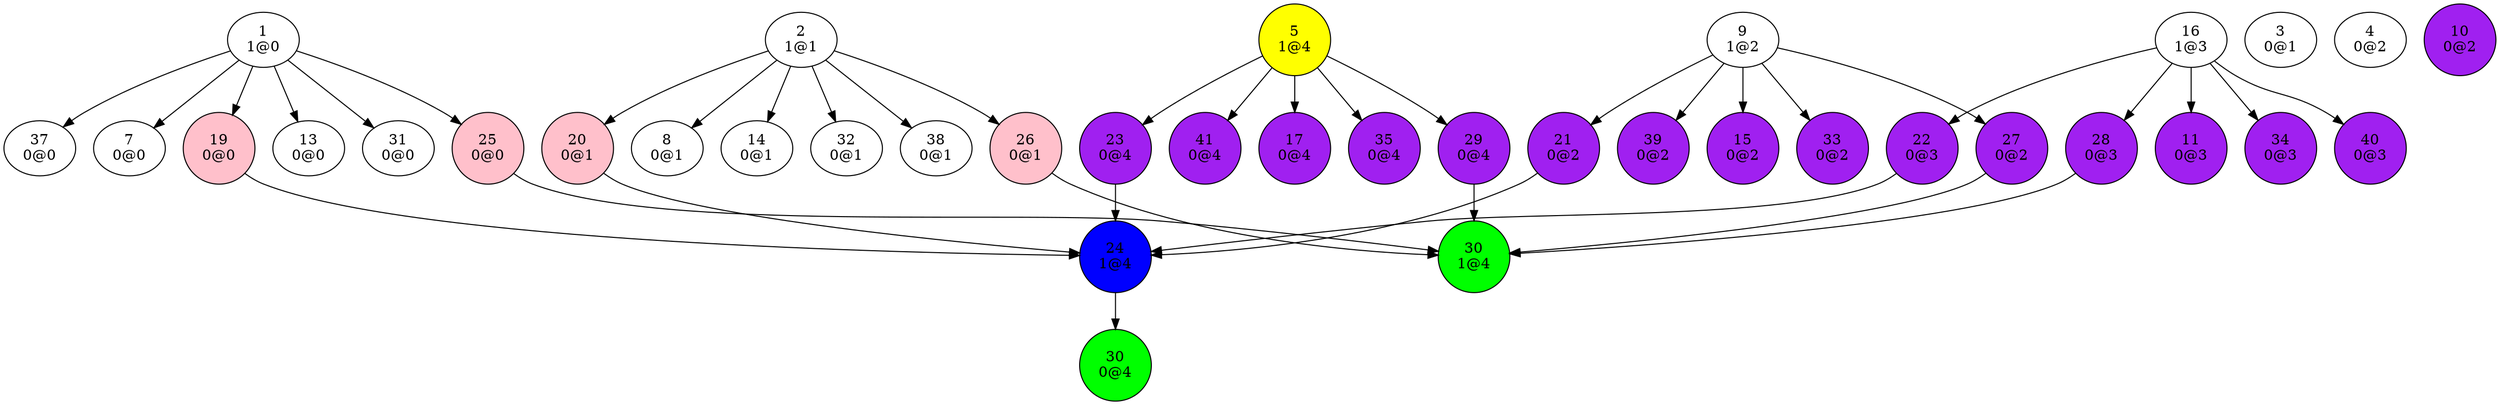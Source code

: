 digraph {
"1
1@0"->"7
0@0";
"1
1@0"->"13
0@0";
"1
1@0"->"19
0@0";
"1
1@0"->"25
0@0";
"1
1@0"->"31
0@0";
"1
1@0"->"37
0@0";
"2
1@1"->"8
0@1";
"2
1@1"->"14
0@1";
"2
1@1"->"20
0@1";
"2
1@1"->"26
0@1";
"2
1@1"->"32
0@1";
"2
1@1"->"38
0@1";
"3
0@1";
"4
0@2";
"5
1@4"->"17
0@4";
"5
1@4"->"23
0@4";
"5
1@4"->"29
0@4";
"5
1@4"->"35
0@4";
"5
1@4"->"41
0@4";
"7
0@0";
"8
0@1";
"9
1@2"->"15
0@2";
"9
1@2"->"21
0@2";
"9
1@2"->"27
0@2";
"9
1@2"->"33
0@2";
"9
1@2"->"39
0@2";
"10
0@2";
"11
0@3";
"13
0@0";
"14
0@1";
"15
0@2";
"16
1@3"->"11
0@3";
"16
1@3"->"22
0@3";
"16
1@3"->"28
0@3";
"16
1@3"->"34
0@3";
"16
1@3"->"40
0@3";
"17
0@4";
"19
0@0"->"24
1@4";
"20
0@1"->"24
1@4";
"21
0@2"->"24
1@4";
"22
0@3"->"24
1@4";
"23
0@4"->"24
1@4";
"24
1@4"->"30
0@4";
"25
0@0"->"30
1@4";
"26
0@1"->"30
1@4";
"27
0@2"->"30
1@4";
"28
0@3"->"30
1@4";
"29
0@4"->"30
1@4";
"30
0@4";
"30
1@4";
"31
0@0";
"32
0@1";
"33
0@2";
"34
0@3";
"35
0@4";
"37
0@0";
"38
0@1";
"39
0@2";
"40
0@3";
"41
0@4";
"5
1@4"[shape=circle, style=filled, fillcolor=yellow];
"10
0@2"[shape=circle, style=filled, fillcolor=purple];
"11
0@3"[shape=circle, style=filled, fillcolor=purple];
"15
0@2"[shape=circle, style=filled, fillcolor=purple];
"17
0@4"[shape=circle, style=filled, fillcolor=purple];
"19
0@0"[shape=circle, style=filled, fillcolor=pink];
"20
0@1"[shape=circle, style=filled, fillcolor=pink];
"21
0@2"[shape=circle, style=filled, fillcolor=purple];
"22
0@3"[shape=circle, style=filled, fillcolor=purple];
"23
0@4"[shape=circle, style=filled, fillcolor=purple];
"24
1@4"[shape=circle, style=filled, fillcolor=blue];
"25
0@0"[shape=circle, style=filled, fillcolor=pink];
"26
0@1"[shape=circle, style=filled, fillcolor=pink];
"27
0@2"[shape=circle, style=filled, fillcolor=purple];
"28
0@3"[shape=circle, style=filled, fillcolor=purple];
"29
0@4"[shape=circle, style=filled, fillcolor=purple];
"30
0@4"[shape=circle, style=filled, fillcolor=green];
"30
1@4"[shape=circle, style=filled, fillcolor=green];
"33
0@2"[shape=circle, style=filled, fillcolor=purple];
"34
0@3"[shape=circle, style=filled, fillcolor=purple];
"35
0@4"[shape=circle, style=filled, fillcolor=purple];
"39
0@2"[shape=circle, style=filled, fillcolor=purple];
"40
0@3"[shape=circle, style=filled, fillcolor=purple];
"41
0@4"[shape=circle, style=filled, fillcolor=purple];
}